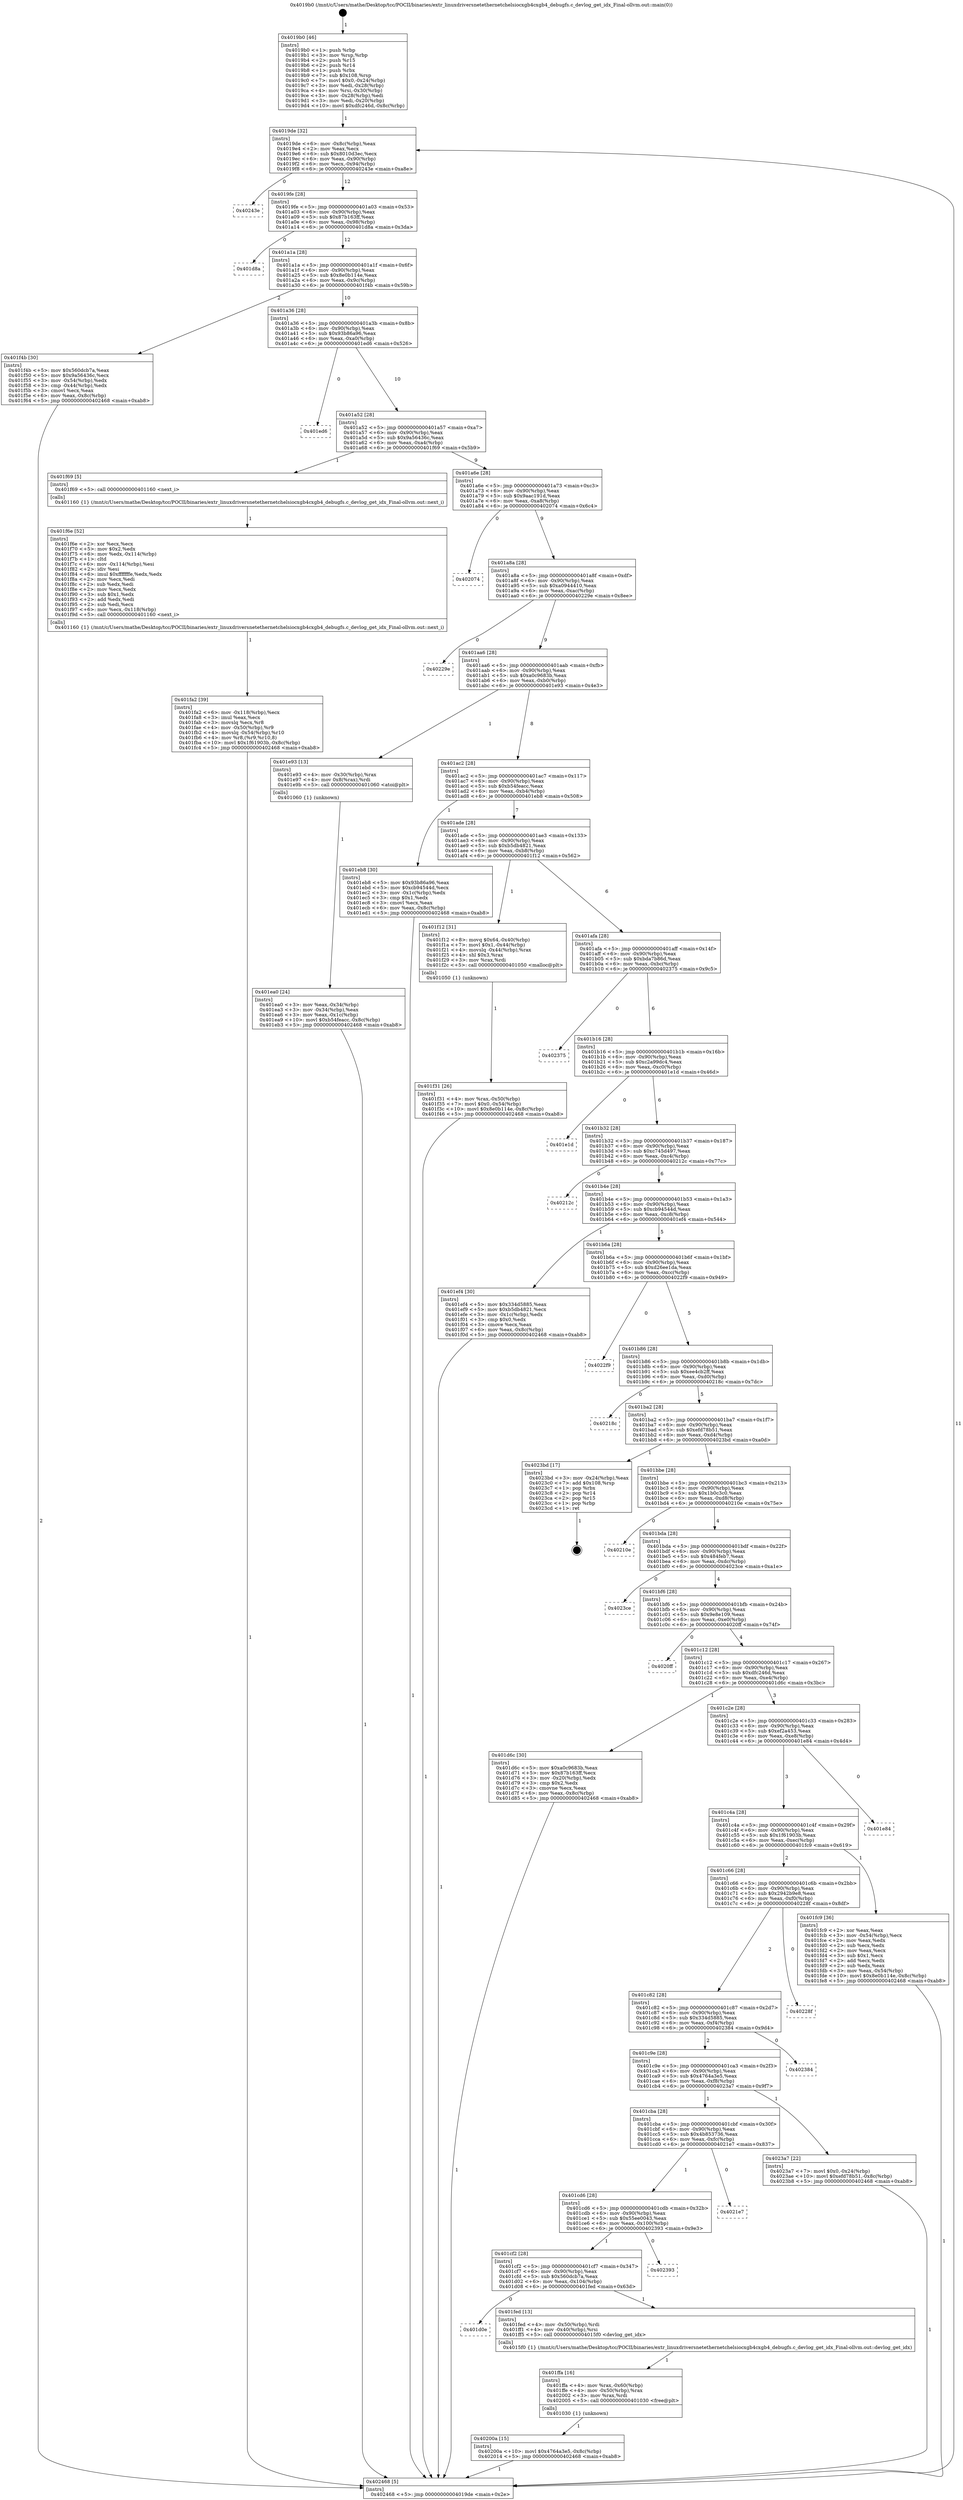 digraph "0x4019b0" {
  label = "0x4019b0 (/mnt/c/Users/mathe/Desktop/tcc/POCII/binaries/extr_linuxdriversnetethernetchelsiocxgb4cxgb4_debugfs.c_devlog_get_idx_Final-ollvm.out::main(0))"
  labelloc = "t"
  node[shape=record]

  Entry [label="",width=0.3,height=0.3,shape=circle,fillcolor=black,style=filled]
  "0x4019de" [label="{
     0x4019de [32]\l
     | [instrs]\l
     &nbsp;&nbsp;0x4019de \<+6\>: mov -0x8c(%rbp),%eax\l
     &nbsp;&nbsp;0x4019e4 \<+2\>: mov %eax,%ecx\l
     &nbsp;&nbsp;0x4019e6 \<+6\>: sub $0x8010d3ec,%ecx\l
     &nbsp;&nbsp;0x4019ec \<+6\>: mov %eax,-0x90(%rbp)\l
     &nbsp;&nbsp;0x4019f2 \<+6\>: mov %ecx,-0x94(%rbp)\l
     &nbsp;&nbsp;0x4019f8 \<+6\>: je 000000000040243e \<main+0xa8e\>\l
  }"]
  "0x40243e" [label="{
     0x40243e\l
  }", style=dashed]
  "0x4019fe" [label="{
     0x4019fe [28]\l
     | [instrs]\l
     &nbsp;&nbsp;0x4019fe \<+5\>: jmp 0000000000401a03 \<main+0x53\>\l
     &nbsp;&nbsp;0x401a03 \<+6\>: mov -0x90(%rbp),%eax\l
     &nbsp;&nbsp;0x401a09 \<+5\>: sub $0x87b163ff,%eax\l
     &nbsp;&nbsp;0x401a0e \<+6\>: mov %eax,-0x98(%rbp)\l
     &nbsp;&nbsp;0x401a14 \<+6\>: je 0000000000401d8a \<main+0x3da\>\l
  }"]
  Exit [label="",width=0.3,height=0.3,shape=circle,fillcolor=black,style=filled,peripheries=2]
  "0x401d8a" [label="{
     0x401d8a\l
  }", style=dashed]
  "0x401a1a" [label="{
     0x401a1a [28]\l
     | [instrs]\l
     &nbsp;&nbsp;0x401a1a \<+5\>: jmp 0000000000401a1f \<main+0x6f\>\l
     &nbsp;&nbsp;0x401a1f \<+6\>: mov -0x90(%rbp),%eax\l
     &nbsp;&nbsp;0x401a25 \<+5\>: sub $0x8e0b114e,%eax\l
     &nbsp;&nbsp;0x401a2a \<+6\>: mov %eax,-0x9c(%rbp)\l
     &nbsp;&nbsp;0x401a30 \<+6\>: je 0000000000401f4b \<main+0x59b\>\l
  }"]
  "0x40200a" [label="{
     0x40200a [15]\l
     | [instrs]\l
     &nbsp;&nbsp;0x40200a \<+10\>: movl $0x4764a3e5,-0x8c(%rbp)\l
     &nbsp;&nbsp;0x402014 \<+5\>: jmp 0000000000402468 \<main+0xab8\>\l
  }"]
  "0x401f4b" [label="{
     0x401f4b [30]\l
     | [instrs]\l
     &nbsp;&nbsp;0x401f4b \<+5\>: mov $0x560dcb7a,%eax\l
     &nbsp;&nbsp;0x401f50 \<+5\>: mov $0x9a56436c,%ecx\l
     &nbsp;&nbsp;0x401f55 \<+3\>: mov -0x54(%rbp),%edx\l
     &nbsp;&nbsp;0x401f58 \<+3\>: cmp -0x44(%rbp),%edx\l
     &nbsp;&nbsp;0x401f5b \<+3\>: cmovl %ecx,%eax\l
     &nbsp;&nbsp;0x401f5e \<+6\>: mov %eax,-0x8c(%rbp)\l
     &nbsp;&nbsp;0x401f64 \<+5\>: jmp 0000000000402468 \<main+0xab8\>\l
  }"]
  "0x401a36" [label="{
     0x401a36 [28]\l
     | [instrs]\l
     &nbsp;&nbsp;0x401a36 \<+5\>: jmp 0000000000401a3b \<main+0x8b\>\l
     &nbsp;&nbsp;0x401a3b \<+6\>: mov -0x90(%rbp),%eax\l
     &nbsp;&nbsp;0x401a41 \<+5\>: sub $0x93b86a96,%eax\l
     &nbsp;&nbsp;0x401a46 \<+6\>: mov %eax,-0xa0(%rbp)\l
     &nbsp;&nbsp;0x401a4c \<+6\>: je 0000000000401ed6 \<main+0x526\>\l
  }"]
  "0x401ffa" [label="{
     0x401ffa [16]\l
     | [instrs]\l
     &nbsp;&nbsp;0x401ffa \<+4\>: mov %rax,-0x60(%rbp)\l
     &nbsp;&nbsp;0x401ffe \<+4\>: mov -0x50(%rbp),%rax\l
     &nbsp;&nbsp;0x402002 \<+3\>: mov %rax,%rdi\l
     &nbsp;&nbsp;0x402005 \<+5\>: call 0000000000401030 \<free@plt\>\l
     | [calls]\l
     &nbsp;&nbsp;0x401030 \{1\} (unknown)\l
  }"]
  "0x401ed6" [label="{
     0x401ed6\l
  }", style=dashed]
  "0x401a52" [label="{
     0x401a52 [28]\l
     | [instrs]\l
     &nbsp;&nbsp;0x401a52 \<+5\>: jmp 0000000000401a57 \<main+0xa7\>\l
     &nbsp;&nbsp;0x401a57 \<+6\>: mov -0x90(%rbp),%eax\l
     &nbsp;&nbsp;0x401a5d \<+5\>: sub $0x9a56436c,%eax\l
     &nbsp;&nbsp;0x401a62 \<+6\>: mov %eax,-0xa4(%rbp)\l
     &nbsp;&nbsp;0x401a68 \<+6\>: je 0000000000401f69 \<main+0x5b9\>\l
  }"]
  "0x401d0e" [label="{
     0x401d0e\l
  }", style=dashed]
  "0x401f69" [label="{
     0x401f69 [5]\l
     | [instrs]\l
     &nbsp;&nbsp;0x401f69 \<+5\>: call 0000000000401160 \<next_i\>\l
     | [calls]\l
     &nbsp;&nbsp;0x401160 \{1\} (/mnt/c/Users/mathe/Desktop/tcc/POCII/binaries/extr_linuxdriversnetethernetchelsiocxgb4cxgb4_debugfs.c_devlog_get_idx_Final-ollvm.out::next_i)\l
  }"]
  "0x401a6e" [label="{
     0x401a6e [28]\l
     | [instrs]\l
     &nbsp;&nbsp;0x401a6e \<+5\>: jmp 0000000000401a73 \<main+0xc3\>\l
     &nbsp;&nbsp;0x401a73 \<+6\>: mov -0x90(%rbp),%eax\l
     &nbsp;&nbsp;0x401a79 \<+5\>: sub $0x9aac191d,%eax\l
     &nbsp;&nbsp;0x401a7e \<+6\>: mov %eax,-0xa8(%rbp)\l
     &nbsp;&nbsp;0x401a84 \<+6\>: je 0000000000402074 \<main+0x6c4\>\l
  }"]
  "0x401fed" [label="{
     0x401fed [13]\l
     | [instrs]\l
     &nbsp;&nbsp;0x401fed \<+4\>: mov -0x50(%rbp),%rdi\l
     &nbsp;&nbsp;0x401ff1 \<+4\>: mov -0x40(%rbp),%rsi\l
     &nbsp;&nbsp;0x401ff5 \<+5\>: call 00000000004015f0 \<devlog_get_idx\>\l
     | [calls]\l
     &nbsp;&nbsp;0x4015f0 \{1\} (/mnt/c/Users/mathe/Desktop/tcc/POCII/binaries/extr_linuxdriversnetethernetchelsiocxgb4cxgb4_debugfs.c_devlog_get_idx_Final-ollvm.out::devlog_get_idx)\l
  }"]
  "0x402074" [label="{
     0x402074\l
  }", style=dashed]
  "0x401a8a" [label="{
     0x401a8a [28]\l
     | [instrs]\l
     &nbsp;&nbsp;0x401a8a \<+5\>: jmp 0000000000401a8f \<main+0xdf\>\l
     &nbsp;&nbsp;0x401a8f \<+6\>: mov -0x90(%rbp),%eax\l
     &nbsp;&nbsp;0x401a95 \<+5\>: sub $0xa0944410,%eax\l
     &nbsp;&nbsp;0x401a9a \<+6\>: mov %eax,-0xac(%rbp)\l
     &nbsp;&nbsp;0x401aa0 \<+6\>: je 000000000040229e \<main+0x8ee\>\l
  }"]
  "0x401cf2" [label="{
     0x401cf2 [28]\l
     | [instrs]\l
     &nbsp;&nbsp;0x401cf2 \<+5\>: jmp 0000000000401cf7 \<main+0x347\>\l
     &nbsp;&nbsp;0x401cf7 \<+6\>: mov -0x90(%rbp),%eax\l
     &nbsp;&nbsp;0x401cfd \<+5\>: sub $0x560dcb7a,%eax\l
     &nbsp;&nbsp;0x401d02 \<+6\>: mov %eax,-0x104(%rbp)\l
     &nbsp;&nbsp;0x401d08 \<+6\>: je 0000000000401fed \<main+0x63d\>\l
  }"]
  "0x40229e" [label="{
     0x40229e\l
  }", style=dashed]
  "0x401aa6" [label="{
     0x401aa6 [28]\l
     | [instrs]\l
     &nbsp;&nbsp;0x401aa6 \<+5\>: jmp 0000000000401aab \<main+0xfb\>\l
     &nbsp;&nbsp;0x401aab \<+6\>: mov -0x90(%rbp),%eax\l
     &nbsp;&nbsp;0x401ab1 \<+5\>: sub $0xa0c9683b,%eax\l
     &nbsp;&nbsp;0x401ab6 \<+6\>: mov %eax,-0xb0(%rbp)\l
     &nbsp;&nbsp;0x401abc \<+6\>: je 0000000000401e93 \<main+0x4e3\>\l
  }"]
  "0x402393" [label="{
     0x402393\l
  }", style=dashed]
  "0x401e93" [label="{
     0x401e93 [13]\l
     | [instrs]\l
     &nbsp;&nbsp;0x401e93 \<+4\>: mov -0x30(%rbp),%rax\l
     &nbsp;&nbsp;0x401e97 \<+4\>: mov 0x8(%rax),%rdi\l
     &nbsp;&nbsp;0x401e9b \<+5\>: call 0000000000401060 \<atoi@plt\>\l
     | [calls]\l
     &nbsp;&nbsp;0x401060 \{1\} (unknown)\l
  }"]
  "0x401ac2" [label="{
     0x401ac2 [28]\l
     | [instrs]\l
     &nbsp;&nbsp;0x401ac2 \<+5\>: jmp 0000000000401ac7 \<main+0x117\>\l
     &nbsp;&nbsp;0x401ac7 \<+6\>: mov -0x90(%rbp),%eax\l
     &nbsp;&nbsp;0x401acd \<+5\>: sub $0xb54feacc,%eax\l
     &nbsp;&nbsp;0x401ad2 \<+6\>: mov %eax,-0xb4(%rbp)\l
     &nbsp;&nbsp;0x401ad8 \<+6\>: je 0000000000401eb8 \<main+0x508\>\l
  }"]
  "0x401cd6" [label="{
     0x401cd6 [28]\l
     | [instrs]\l
     &nbsp;&nbsp;0x401cd6 \<+5\>: jmp 0000000000401cdb \<main+0x32b\>\l
     &nbsp;&nbsp;0x401cdb \<+6\>: mov -0x90(%rbp),%eax\l
     &nbsp;&nbsp;0x401ce1 \<+5\>: sub $0x55ee0043,%eax\l
     &nbsp;&nbsp;0x401ce6 \<+6\>: mov %eax,-0x100(%rbp)\l
     &nbsp;&nbsp;0x401cec \<+6\>: je 0000000000402393 \<main+0x9e3\>\l
  }"]
  "0x401eb8" [label="{
     0x401eb8 [30]\l
     | [instrs]\l
     &nbsp;&nbsp;0x401eb8 \<+5\>: mov $0x93b86a96,%eax\l
     &nbsp;&nbsp;0x401ebd \<+5\>: mov $0xcb94544d,%ecx\l
     &nbsp;&nbsp;0x401ec2 \<+3\>: mov -0x1c(%rbp),%edx\l
     &nbsp;&nbsp;0x401ec5 \<+3\>: cmp $0x1,%edx\l
     &nbsp;&nbsp;0x401ec8 \<+3\>: cmovl %ecx,%eax\l
     &nbsp;&nbsp;0x401ecb \<+6\>: mov %eax,-0x8c(%rbp)\l
     &nbsp;&nbsp;0x401ed1 \<+5\>: jmp 0000000000402468 \<main+0xab8\>\l
  }"]
  "0x401ade" [label="{
     0x401ade [28]\l
     | [instrs]\l
     &nbsp;&nbsp;0x401ade \<+5\>: jmp 0000000000401ae3 \<main+0x133\>\l
     &nbsp;&nbsp;0x401ae3 \<+6\>: mov -0x90(%rbp),%eax\l
     &nbsp;&nbsp;0x401ae9 \<+5\>: sub $0xb5db4821,%eax\l
     &nbsp;&nbsp;0x401aee \<+6\>: mov %eax,-0xb8(%rbp)\l
     &nbsp;&nbsp;0x401af4 \<+6\>: je 0000000000401f12 \<main+0x562\>\l
  }"]
  "0x4021e7" [label="{
     0x4021e7\l
  }", style=dashed]
  "0x401f12" [label="{
     0x401f12 [31]\l
     | [instrs]\l
     &nbsp;&nbsp;0x401f12 \<+8\>: movq $0x64,-0x40(%rbp)\l
     &nbsp;&nbsp;0x401f1a \<+7\>: movl $0x1,-0x44(%rbp)\l
     &nbsp;&nbsp;0x401f21 \<+4\>: movslq -0x44(%rbp),%rax\l
     &nbsp;&nbsp;0x401f25 \<+4\>: shl $0x3,%rax\l
     &nbsp;&nbsp;0x401f29 \<+3\>: mov %rax,%rdi\l
     &nbsp;&nbsp;0x401f2c \<+5\>: call 0000000000401050 \<malloc@plt\>\l
     | [calls]\l
     &nbsp;&nbsp;0x401050 \{1\} (unknown)\l
  }"]
  "0x401afa" [label="{
     0x401afa [28]\l
     | [instrs]\l
     &nbsp;&nbsp;0x401afa \<+5\>: jmp 0000000000401aff \<main+0x14f\>\l
     &nbsp;&nbsp;0x401aff \<+6\>: mov -0x90(%rbp),%eax\l
     &nbsp;&nbsp;0x401b05 \<+5\>: sub $0xbda7b86d,%eax\l
     &nbsp;&nbsp;0x401b0a \<+6\>: mov %eax,-0xbc(%rbp)\l
     &nbsp;&nbsp;0x401b10 \<+6\>: je 0000000000402375 \<main+0x9c5\>\l
  }"]
  "0x401cba" [label="{
     0x401cba [28]\l
     | [instrs]\l
     &nbsp;&nbsp;0x401cba \<+5\>: jmp 0000000000401cbf \<main+0x30f\>\l
     &nbsp;&nbsp;0x401cbf \<+6\>: mov -0x90(%rbp),%eax\l
     &nbsp;&nbsp;0x401cc5 \<+5\>: sub $0x4b853736,%eax\l
     &nbsp;&nbsp;0x401cca \<+6\>: mov %eax,-0xfc(%rbp)\l
     &nbsp;&nbsp;0x401cd0 \<+6\>: je 00000000004021e7 \<main+0x837\>\l
  }"]
  "0x402375" [label="{
     0x402375\l
  }", style=dashed]
  "0x401b16" [label="{
     0x401b16 [28]\l
     | [instrs]\l
     &nbsp;&nbsp;0x401b16 \<+5\>: jmp 0000000000401b1b \<main+0x16b\>\l
     &nbsp;&nbsp;0x401b1b \<+6\>: mov -0x90(%rbp),%eax\l
     &nbsp;&nbsp;0x401b21 \<+5\>: sub $0xc2a99dc4,%eax\l
     &nbsp;&nbsp;0x401b26 \<+6\>: mov %eax,-0xc0(%rbp)\l
     &nbsp;&nbsp;0x401b2c \<+6\>: je 0000000000401e1d \<main+0x46d\>\l
  }"]
  "0x4023a7" [label="{
     0x4023a7 [22]\l
     | [instrs]\l
     &nbsp;&nbsp;0x4023a7 \<+7\>: movl $0x0,-0x24(%rbp)\l
     &nbsp;&nbsp;0x4023ae \<+10\>: movl $0xefd78b51,-0x8c(%rbp)\l
     &nbsp;&nbsp;0x4023b8 \<+5\>: jmp 0000000000402468 \<main+0xab8\>\l
  }"]
  "0x401e1d" [label="{
     0x401e1d\l
  }", style=dashed]
  "0x401b32" [label="{
     0x401b32 [28]\l
     | [instrs]\l
     &nbsp;&nbsp;0x401b32 \<+5\>: jmp 0000000000401b37 \<main+0x187\>\l
     &nbsp;&nbsp;0x401b37 \<+6\>: mov -0x90(%rbp),%eax\l
     &nbsp;&nbsp;0x401b3d \<+5\>: sub $0xc745d497,%eax\l
     &nbsp;&nbsp;0x401b42 \<+6\>: mov %eax,-0xc4(%rbp)\l
     &nbsp;&nbsp;0x401b48 \<+6\>: je 000000000040212c \<main+0x77c\>\l
  }"]
  "0x401c9e" [label="{
     0x401c9e [28]\l
     | [instrs]\l
     &nbsp;&nbsp;0x401c9e \<+5\>: jmp 0000000000401ca3 \<main+0x2f3\>\l
     &nbsp;&nbsp;0x401ca3 \<+6\>: mov -0x90(%rbp),%eax\l
     &nbsp;&nbsp;0x401ca9 \<+5\>: sub $0x4764a3e5,%eax\l
     &nbsp;&nbsp;0x401cae \<+6\>: mov %eax,-0xf8(%rbp)\l
     &nbsp;&nbsp;0x401cb4 \<+6\>: je 00000000004023a7 \<main+0x9f7\>\l
  }"]
  "0x40212c" [label="{
     0x40212c\l
  }", style=dashed]
  "0x401b4e" [label="{
     0x401b4e [28]\l
     | [instrs]\l
     &nbsp;&nbsp;0x401b4e \<+5\>: jmp 0000000000401b53 \<main+0x1a3\>\l
     &nbsp;&nbsp;0x401b53 \<+6\>: mov -0x90(%rbp),%eax\l
     &nbsp;&nbsp;0x401b59 \<+5\>: sub $0xcb94544d,%eax\l
     &nbsp;&nbsp;0x401b5e \<+6\>: mov %eax,-0xc8(%rbp)\l
     &nbsp;&nbsp;0x401b64 \<+6\>: je 0000000000401ef4 \<main+0x544\>\l
  }"]
  "0x402384" [label="{
     0x402384\l
  }", style=dashed]
  "0x401ef4" [label="{
     0x401ef4 [30]\l
     | [instrs]\l
     &nbsp;&nbsp;0x401ef4 \<+5\>: mov $0x334d5885,%eax\l
     &nbsp;&nbsp;0x401ef9 \<+5\>: mov $0xb5db4821,%ecx\l
     &nbsp;&nbsp;0x401efe \<+3\>: mov -0x1c(%rbp),%edx\l
     &nbsp;&nbsp;0x401f01 \<+3\>: cmp $0x0,%edx\l
     &nbsp;&nbsp;0x401f04 \<+3\>: cmove %ecx,%eax\l
     &nbsp;&nbsp;0x401f07 \<+6\>: mov %eax,-0x8c(%rbp)\l
     &nbsp;&nbsp;0x401f0d \<+5\>: jmp 0000000000402468 \<main+0xab8\>\l
  }"]
  "0x401b6a" [label="{
     0x401b6a [28]\l
     | [instrs]\l
     &nbsp;&nbsp;0x401b6a \<+5\>: jmp 0000000000401b6f \<main+0x1bf\>\l
     &nbsp;&nbsp;0x401b6f \<+6\>: mov -0x90(%rbp),%eax\l
     &nbsp;&nbsp;0x401b75 \<+5\>: sub $0xd26ee1da,%eax\l
     &nbsp;&nbsp;0x401b7a \<+6\>: mov %eax,-0xcc(%rbp)\l
     &nbsp;&nbsp;0x401b80 \<+6\>: je 00000000004022f9 \<main+0x949\>\l
  }"]
  "0x401c82" [label="{
     0x401c82 [28]\l
     | [instrs]\l
     &nbsp;&nbsp;0x401c82 \<+5\>: jmp 0000000000401c87 \<main+0x2d7\>\l
     &nbsp;&nbsp;0x401c87 \<+6\>: mov -0x90(%rbp),%eax\l
     &nbsp;&nbsp;0x401c8d \<+5\>: sub $0x334d5885,%eax\l
     &nbsp;&nbsp;0x401c92 \<+6\>: mov %eax,-0xf4(%rbp)\l
     &nbsp;&nbsp;0x401c98 \<+6\>: je 0000000000402384 \<main+0x9d4\>\l
  }"]
  "0x4022f9" [label="{
     0x4022f9\l
  }", style=dashed]
  "0x401b86" [label="{
     0x401b86 [28]\l
     | [instrs]\l
     &nbsp;&nbsp;0x401b86 \<+5\>: jmp 0000000000401b8b \<main+0x1db\>\l
     &nbsp;&nbsp;0x401b8b \<+6\>: mov -0x90(%rbp),%eax\l
     &nbsp;&nbsp;0x401b91 \<+5\>: sub $0xee4cb2ff,%eax\l
     &nbsp;&nbsp;0x401b96 \<+6\>: mov %eax,-0xd0(%rbp)\l
     &nbsp;&nbsp;0x401b9c \<+6\>: je 000000000040218c \<main+0x7dc\>\l
  }"]
  "0x40228f" [label="{
     0x40228f\l
  }", style=dashed]
  "0x40218c" [label="{
     0x40218c\l
  }", style=dashed]
  "0x401ba2" [label="{
     0x401ba2 [28]\l
     | [instrs]\l
     &nbsp;&nbsp;0x401ba2 \<+5\>: jmp 0000000000401ba7 \<main+0x1f7\>\l
     &nbsp;&nbsp;0x401ba7 \<+6\>: mov -0x90(%rbp),%eax\l
     &nbsp;&nbsp;0x401bad \<+5\>: sub $0xefd78b51,%eax\l
     &nbsp;&nbsp;0x401bb2 \<+6\>: mov %eax,-0xd4(%rbp)\l
     &nbsp;&nbsp;0x401bb8 \<+6\>: je 00000000004023bd \<main+0xa0d\>\l
  }"]
  "0x401c66" [label="{
     0x401c66 [28]\l
     | [instrs]\l
     &nbsp;&nbsp;0x401c66 \<+5\>: jmp 0000000000401c6b \<main+0x2bb\>\l
     &nbsp;&nbsp;0x401c6b \<+6\>: mov -0x90(%rbp),%eax\l
     &nbsp;&nbsp;0x401c71 \<+5\>: sub $0x2942b9e8,%eax\l
     &nbsp;&nbsp;0x401c76 \<+6\>: mov %eax,-0xf0(%rbp)\l
     &nbsp;&nbsp;0x401c7c \<+6\>: je 000000000040228f \<main+0x8df\>\l
  }"]
  "0x4023bd" [label="{
     0x4023bd [17]\l
     | [instrs]\l
     &nbsp;&nbsp;0x4023bd \<+3\>: mov -0x24(%rbp),%eax\l
     &nbsp;&nbsp;0x4023c0 \<+7\>: add $0x108,%rsp\l
     &nbsp;&nbsp;0x4023c7 \<+1\>: pop %rbx\l
     &nbsp;&nbsp;0x4023c8 \<+2\>: pop %r14\l
     &nbsp;&nbsp;0x4023ca \<+2\>: pop %r15\l
     &nbsp;&nbsp;0x4023cc \<+1\>: pop %rbp\l
     &nbsp;&nbsp;0x4023cd \<+1\>: ret\l
  }"]
  "0x401bbe" [label="{
     0x401bbe [28]\l
     | [instrs]\l
     &nbsp;&nbsp;0x401bbe \<+5\>: jmp 0000000000401bc3 \<main+0x213\>\l
     &nbsp;&nbsp;0x401bc3 \<+6\>: mov -0x90(%rbp),%eax\l
     &nbsp;&nbsp;0x401bc9 \<+5\>: sub $0x1b0c3c0,%eax\l
     &nbsp;&nbsp;0x401bce \<+6\>: mov %eax,-0xd8(%rbp)\l
     &nbsp;&nbsp;0x401bd4 \<+6\>: je 000000000040210e \<main+0x75e\>\l
  }"]
  "0x401fc9" [label="{
     0x401fc9 [36]\l
     | [instrs]\l
     &nbsp;&nbsp;0x401fc9 \<+2\>: xor %eax,%eax\l
     &nbsp;&nbsp;0x401fcb \<+3\>: mov -0x54(%rbp),%ecx\l
     &nbsp;&nbsp;0x401fce \<+2\>: mov %eax,%edx\l
     &nbsp;&nbsp;0x401fd0 \<+2\>: sub %ecx,%edx\l
     &nbsp;&nbsp;0x401fd2 \<+2\>: mov %eax,%ecx\l
     &nbsp;&nbsp;0x401fd4 \<+3\>: sub $0x1,%ecx\l
     &nbsp;&nbsp;0x401fd7 \<+2\>: add %ecx,%edx\l
     &nbsp;&nbsp;0x401fd9 \<+2\>: sub %edx,%eax\l
     &nbsp;&nbsp;0x401fdb \<+3\>: mov %eax,-0x54(%rbp)\l
     &nbsp;&nbsp;0x401fde \<+10\>: movl $0x8e0b114e,-0x8c(%rbp)\l
     &nbsp;&nbsp;0x401fe8 \<+5\>: jmp 0000000000402468 \<main+0xab8\>\l
  }"]
  "0x40210e" [label="{
     0x40210e\l
  }", style=dashed]
  "0x401bda" [label="{
     0x401bda [28]\l
     | [instrs]\l
     &nbsp;&nbsp;0x401bda \<+5\>: jmp 0000000000401bdf \<main+0x22f\>\l
     &nbsp;&nbsp;0x401bdf \<+6\>: mov -0x90(%rbp),%eax\l
     &nbsp;&nbsp;0x401be5 \<+5\>: sub $0x484feb7,%eax\l
     &nbsp;&nbsp;0x401bea \<+6\>: mov %eax,-0xdc(%rbp)\l
     &nbsp;&nbsp;0x401bf0 \<+6\>: je 00000000004023ce \<main+0xa1e\>\l
  }"]
  "0x401c4a" [label="{
     0x401c4a [28]\l
     | [instrs]\l
     &nbsp;&nbsp;0x401c4a \<+5\>: jmp 0000000000401c4f \<main+0x29f\>\l
     &nbsp;&nbsp;0x401c4f \<+6\>: mov -0x90(%rbp),%eax\l
     &nbsp;&nbsp;0x401c55 \<+5\>: sub $0x1f61903b,%eax\l
     &nbsp;&nbsp;0x401c5a \<+6\>: mov %eax,-0xec(%rbp)\l
     &nbsp;&nbsp;0x401c60 \<+6\>: je 0000000000401fc9 \<main+0x619\>\l
  }"]
  "0x4023ce" [label="{
     0x4023ce\l
  }", style=dashed]
  "0x401bf6" [label="{
     0x401bf6 [28]\l
     | [instrs]\l
     &nbsp;&nbsp;0x401bf6 \<+5\>: jmp 0000000000401bfb \<main+0x24b\>\l
     &nbsp;&nbsp;0x401bfb \<+6\>: mov -0x90(%rbp),%eax\l
     &nbsp;&nbsp;0x401c01 \<+5\>: sub $0x9e8e109,%eax\l
     &nbsp;&nbsp;0x401c06 \<+6\>: mov %eax,-0xe0(%rbp)\l
     &nbsp;&nbsp;0x401c0c \<+6\>: je 00000000004020ff \<main+0x74f\>\l
  }"]
  "0x401e84" [label="{
     0x401e84\l
  }", style=dashed]
  "0x4020ff" [label="{
     0x4020ff\l
  }", style=dashed]
  "0x401c12" [label="{
     0x401c12 [28]\l
     | [instrs]\l
     &nbsp;&nbsp;0x401c12 \<+5\>: jmp 0000000000401c17 \<main+0x267\>\l
     &nbsp;&nbsp;0x401c17 \<+6\>: mov -0x90(%rbp),%eax\l
     &nbsp;&nbsp;0x401c1d \<+5\>: sub $0xdfc246d,%eax\l
     &nbsp;&nbsp;0x401c22 \<+6\>: mov %eax,-0xe4(%rbp)\l
     &nbsp;&nbsp;0x401c28 \<+6\>: je 0000000000401d6c \<main+0x3bc\>\l
  }"]
  "0x401fa2" [label="{
     0x401fa2 [39]\l
     | [instrs]\l
     &nbsp;&nbsp;0x401fa2 \<+6\>: mov -0x118(%rbp),%ecx\l
     &nbsp;&nbsp;0x401fa8 \<+3\>: imul %eax,%ecx\l
     &nbsp;&nbsp;0x401fab \<+3\>: movslq %ecx,%r8\l
     &nbsp;&nbsp;0x401fae \<+4\>: mov -0x50(%rbp),%r9\l
     &nbsp;&nbsp;0x401fb2 \<+4\>: movslq -0x54(%rbp),%r10\l
     &nbsp;&nbsp;0x401fb6 \<+4\>: mov %r8,(%r9,%r10,8)\l
     &nbsp;&nbsp;0x401fba \<+10\>: movl $0x1f61903b,-0x8c(%rbp)\l
     &nbsp;&nbsp;0x401fc4 \<+5\>: jmp 0000000000402468 \<main+0xab8\>\l
  }"]
  "0x401d6c" [label="{
     0x401d6c [30]\l
     | [instrs]\l
     &nbsp;&nbsp;0x401d6c \<+5\>: mov $0xa0c9683b,%eax\l
     &nbsp;&nbsp;0x401d71 \<+5\>: mov $0x87b163ff,%ecx\l
     &nbsp;&nbsp;0x401d76 \<+3\>: mov -0x20(%rbp),%edx\l
     &nbsp;&nbsp;0x401d79 \<+3\>: cmp $0x2,%edx\l
     &nbsp;&nbsp;0x401d7c \<+3\>: cmovne %ecx,%eax\l
     &nbsp;&nbsp;0x401d7f \<+6\>: mov %eax,-0x8c(%rbp)\l
     &nbsp;&nbsp;0x401d85 \<+5\>: jmp 0000000000402468 \<main+0xab8\>\l
  }"]
  "0x401c2e" [label="{
     0x401c2e [28]\l
     | [instrs]\l
     &nbsp;&nbsp;0x401c2e \<+5\>: jmp 0000000000401c33 \<main+0x283\>\l
     &nbsp;&nbsp;0x401c33 \<+6\>: mov -0x90(%rbp),%eax\l
     &nbsp;&nbsp;0x401c39 \<+5\>: sub $0xef2a453,%eax\l
     &nbsp;&nbsp;0x401c3e \<+6\>: mov %eax,-0xe8(%rbp)\l
     &nbsp;&nbsp;0x401c44 \<+6\>: je 0000000000401e84 \<main+0x4d4\>\l
  }"]
  "0x402468" [label="{
     0x402468 [5]\l
     | [instrs]\l
     &nbsp;&nbsp;0x402468 \<+5\>: jmp 00000000004019de \<main+0x2e\>\l
  }"]
  "0x4019b0" [label="{
     0x4019b0 [46]\l
     | [instrs]\l
     &nbsp;&nbsp;0x4019b0 \<+1\>: push %rbp\l
     &nbsp;&nbsp;0x4019b1 \<+3\>: mov %rsp,%rbp\l
     &nbsp;&nbsp;0x4019b4 \<+2\>: push %r15\l
     &nbsp;&nbsp;0x4019b6 \<+2\>: push %r14\l
     &nbsp;&nbsp;0x4019b8 \<+1\>: push %rbx\l
     &nbsp;&nbsp;0x4019b9 \<+7\>: sub $0x108,%rsp\l
     &nbsp;&nbsp;0x4019c0 \<+7\>: movl $0x0,-0x24(%rbp)\l
     &nbsp;&nbsp;0x4019c7 \<+3\>: mov %edi,-0x28(%rbp)\l
     &nbsp;&nbsp;0x4019ca \<+4\>: mov %rsi,-0x30(%rbp)\l
     &nbsp;&nbsp;0x4019ce \<+3\>: mov -0x28(%rbp),%edi\l
     &nbsp;&nbsp;0x4019d1 \<+3\>: mov %edi,-0x20(%rbp)\l
     &nbsp;&nbsp;0x4019d4 \<+10\>: movl $0xdfc246d,-0x8c(%rbp)\l
  }"]
  "0x401ea0" [label="{
     0x401ea0 [24]\l
     | [instrs]\l
     &nbsp;&nbsp;0x401ea0 \<+3\>: mov %eax,-0x34(%rbp)\l
     &nbsp;&nbsp;0x401ea3 \<+3\>: mov -0x34(%rbp),%eax\l
     &nbsp;&nbsp;0x401ea6 \<+3\>: mov %eax,-0x1c(%rbp)\l
     &nbsp;&nbsp;0x401ea9 \<+10\>: movl $0xb54feacc,-0x8c(%rbp)\l
     &nbsp;&nbsp;0x401eb3 \<+5\>: jmp 0000000000402468 \<main+0xab8\>\l
  }"]
  "0x401f31" [label="{
     0x401f31 [26]\l
     | [instrs]\l
     &nbsp;&nbsp;0x401f31 \<+4\>: mov %rax,-0x50(%rbp)\l
     &nbsp;&nbsp;0x401f35 \<+7\>: movl $0x0,-0x54(%rbp)\l
     &nbsp;&nbsp;0x401f3c \<+10\>: movl $0x8e0b114e,-0x8c(%rbp)\l
     &nbsp;&nbsp;0x401f46 \<+5\>: jmp 0000000000402468 \<main+0xab8\>\l
  }"]
  "0x401f6e" [label="{
     0x401f6e [52]\l
     | [instrs]\l
     &nbsp;&nbsp;0x401f6e \<+2\>: xor %ecx,%ecx\l
     &nbsp;&nbsp;0x401f70 \<+5\>: mov $0x2,%edx\l
     &nbsp;&nbsp;0x401f75 \<+6\>: mov %edx,-0x114(%rbp)\l
     &nbsp;&nbsp;0x401f7b \<+1\>: cltd\l
     &nbsp;&nbsp;0x401f7c \<+6\>: mov -0x114(%rbp),%esi\l
     &nbsp;&nbsp;0x401f82 \<+2\>: idiv %esi\l
     &nbsp;&nbsp;0x401f84 \<+6\>: imul $0xfffffffe,%edx,%edx\l
     &nbsp;&nbsp;0x401f8a \<+2\>: mov %ecx,%edi\l
     &nbsp;&nbsp;0x401f8c \<+2\>: sub %edx,%edi\l
     &nbsp;&nbsp;0x401f8e \<+2\>: mov %ecx,%edx\l
     &nbsp;&nbsp;0x401f90 \<+3\>: sub $0x1,%edx\l
     &nbsp;&nbsp;0x401f93 \<+2\>: add %edx,%edi\l
     &nbsp;&nbsp;0x401f95 \<+2\>: sub %edi,%ecx\l
     &nbsp;&nbsp;0x401f97 \<+6\>: mov %ecx,-0x118(%rbp)\l
     &nbsp;&nbsp;0x401f9d \<+5\>: call 0000000000401160 \<next_i\>\l
     | [calls]\l
     &nbsp;&nbsp;0x401160 \{1\} (/mnt/c/Users/mathe/Desktop/tcc/POCII/binaries/extr_linuxdriversnetethernetchelsiocxgb4cxgb4_debugfs.c_devlog_get_idx_Final-ollvm.out::next_i)\l
  }"]
  Entry -> "0x4019b0" [label=" 1"]
  "0x4019de" -> "0x40243e" [label=" 0"]
  "0x4019de" -> "0x4019fe" [label=" 12"]
  "0x4023bd" -> Exit [label=" 1"]
  "0x4019fe" -> "0x401d8a" [label=" 0"]
  "0x4019fe" -> "0x401a1a" [label=" 12"]
  "0x4023a7" -> "0x402468" [label=" 1"]
  "0x401a1a" -> "0x401f4b" [label=" 2"]
  "0x401a1a" -> "0x401a36" [label=" 10"]
  "0x40200a" -> "0x402468" [label=" 1"]
  "0x401a36" -> "0x401ed6" [label=" 0"]
  "0x401a36" -> "0x401a52" [label=" 10"]
  "0x401ffa" -> "0x40200a" [label=" 1"]
  "0x401a52" -> "0x401f69" [label=" 1"]
  "0x401a52" -> "0x401a6e" [label=" 9"]
  "0x401fed" -> "0x401ffa" [label=" 1"]
  "0x401a6e" -> "0x402074" [label=" 0"]
  "0x401a6e" -> "0x401a8a" [label=" 9"]
  "0x401cf2" -> "0x401d0e" [label=" 0"]
  "0x401a8a" -> "0x40229e" [label=" 0"]
  "0x401a8a" -> "0x401aa6" [label=" 9"]
  "0x401cf2" -> "0x401fed" [label=" 1"]
  "0x401aa6" -> "0x401e93" [label=" 1"]
  "0x401aa6" -> "0x401ac2" [label=" 8"]
  "0x401cd6" -> "0x401cf2" [label=" 1"]
  "0x401ac2" -> "0x401eb8" [label=" 1"]
  "0x401ac2" -> "0x401ade" [label=" 7"]
  "0x401cd6" -> "0x402393" [label=" 0"]
  "0x401ade" -> "0x401f12" [label=" 1"]
  "0x401ade" -> "0x401afa" [label=" 6"]
  "0x401cba" -> "0x401cd6" [label=" 1"]
  "0x401afa" -> "0x402375" [label=" 0"]
  "0x401afa" -> "0x401b16" [label=" 6"]
  "0x401cba" -> "0x4021e7" [label=" 0"]
  "0x401b16" -> "0x401e1d" [label=" 0"]
  "0x401b16" -> "0x401b32" [label=" 6"]
  "0x401c9e" -> "0x401cba" [label=" 1"]
  "0x401b32" -> "0x40212c" [label=" 0"]
  "0x401b32" -> "0x401b4e" [label=" 6"]
  "0x401c9e" -> "0x4023a7" [label=" 1"]
  "0x401b4e" -> "0x401ef4" [label=" 1"]
  "0x401b4e" -> "0x401b6a" [label=" 5"]
  "0x401c82" -> "0x401c9e" [label=" 2"]
  "0x401b6a" -> "0x4022f9" [label=" 0"]
  "0x401b6a" -> "0x401b86" [label=" 5"]
  "0x401c82" -> "0x402384" [label=" 0"]
  "0x401b86" -> "0x40218c" [label=" 0"]
  "0x401b86" -> "0x401ba2" [label=" 5"]
  "0x401c66" -> "0x401c82" [label=" 2"]
  "0x401ba2" -> "0x4023bd" [label=" 1"]
  "0x401ba2" -> "0x401bbe" [label=" 4"]
  "0x401c66" -> "0x40228f" [label=" 0"]
  "0x401bbe" -> "0x40210e" [label=" 0"]
  "0x401bbe" -> "0x401bda" [label=" 4"]
  "0x401fc9" -> "0x402468" [label=" 1"]
  "0x401bda" -> "0x4023ce" [label=" 0"]
  "0x401bda" -> "0x401bf6" [label=" 4"]
  "0x401c4a" -> "0x401fc9" [label=" 1"]
  "0x401bf6" -> "0x4020ff" [label=" 0"]
  "0x401bf6" -> "0x401c12" [label=" 4"]
  "0x401c4a" -> "0x401c66" [label=" 2"]
  "0x401c12" -> "0x401d6c" [label=" 1"]
  "0x401c12" -> "0x401c2e" [label=" 3"]
  "0x401d6c" -> "0x402468" [label=" 1"]
  "0x4019b0" -> "0x4019de" [label=" 1"]
  "0x402468" -> "0x4019de" [label=" 11"]
  "0x401e93" -> "0x401ea0" [label=" 1"]
  "0x401ea0" -> "0x402468" [label=" 1"]
  "0x401eb8" -> "0x402468" [label=" 1"]
  "0x401ef4" -> "0x402468" [label=" 1"]
  "0x401f12" -> "0x401f31" [label=" 1"]
  "0x401f31" -> "0x402468" [label=" 1"]
  "0x401f4b" -> "0x402468" [label=" 2"]
  "0x401f69" -> "0x401f6e" [label=" 1"]
  "0x401f6e" -> "0x401fa2" [label=" 1"]
  "0x401fa2" -> "0x402468" [label=" 1"]
  "0x401c2e" -> "0x401c4a" [label=" 3"]
  "0x401c2e" -> "0x401e84" [label=" 0"]
}

